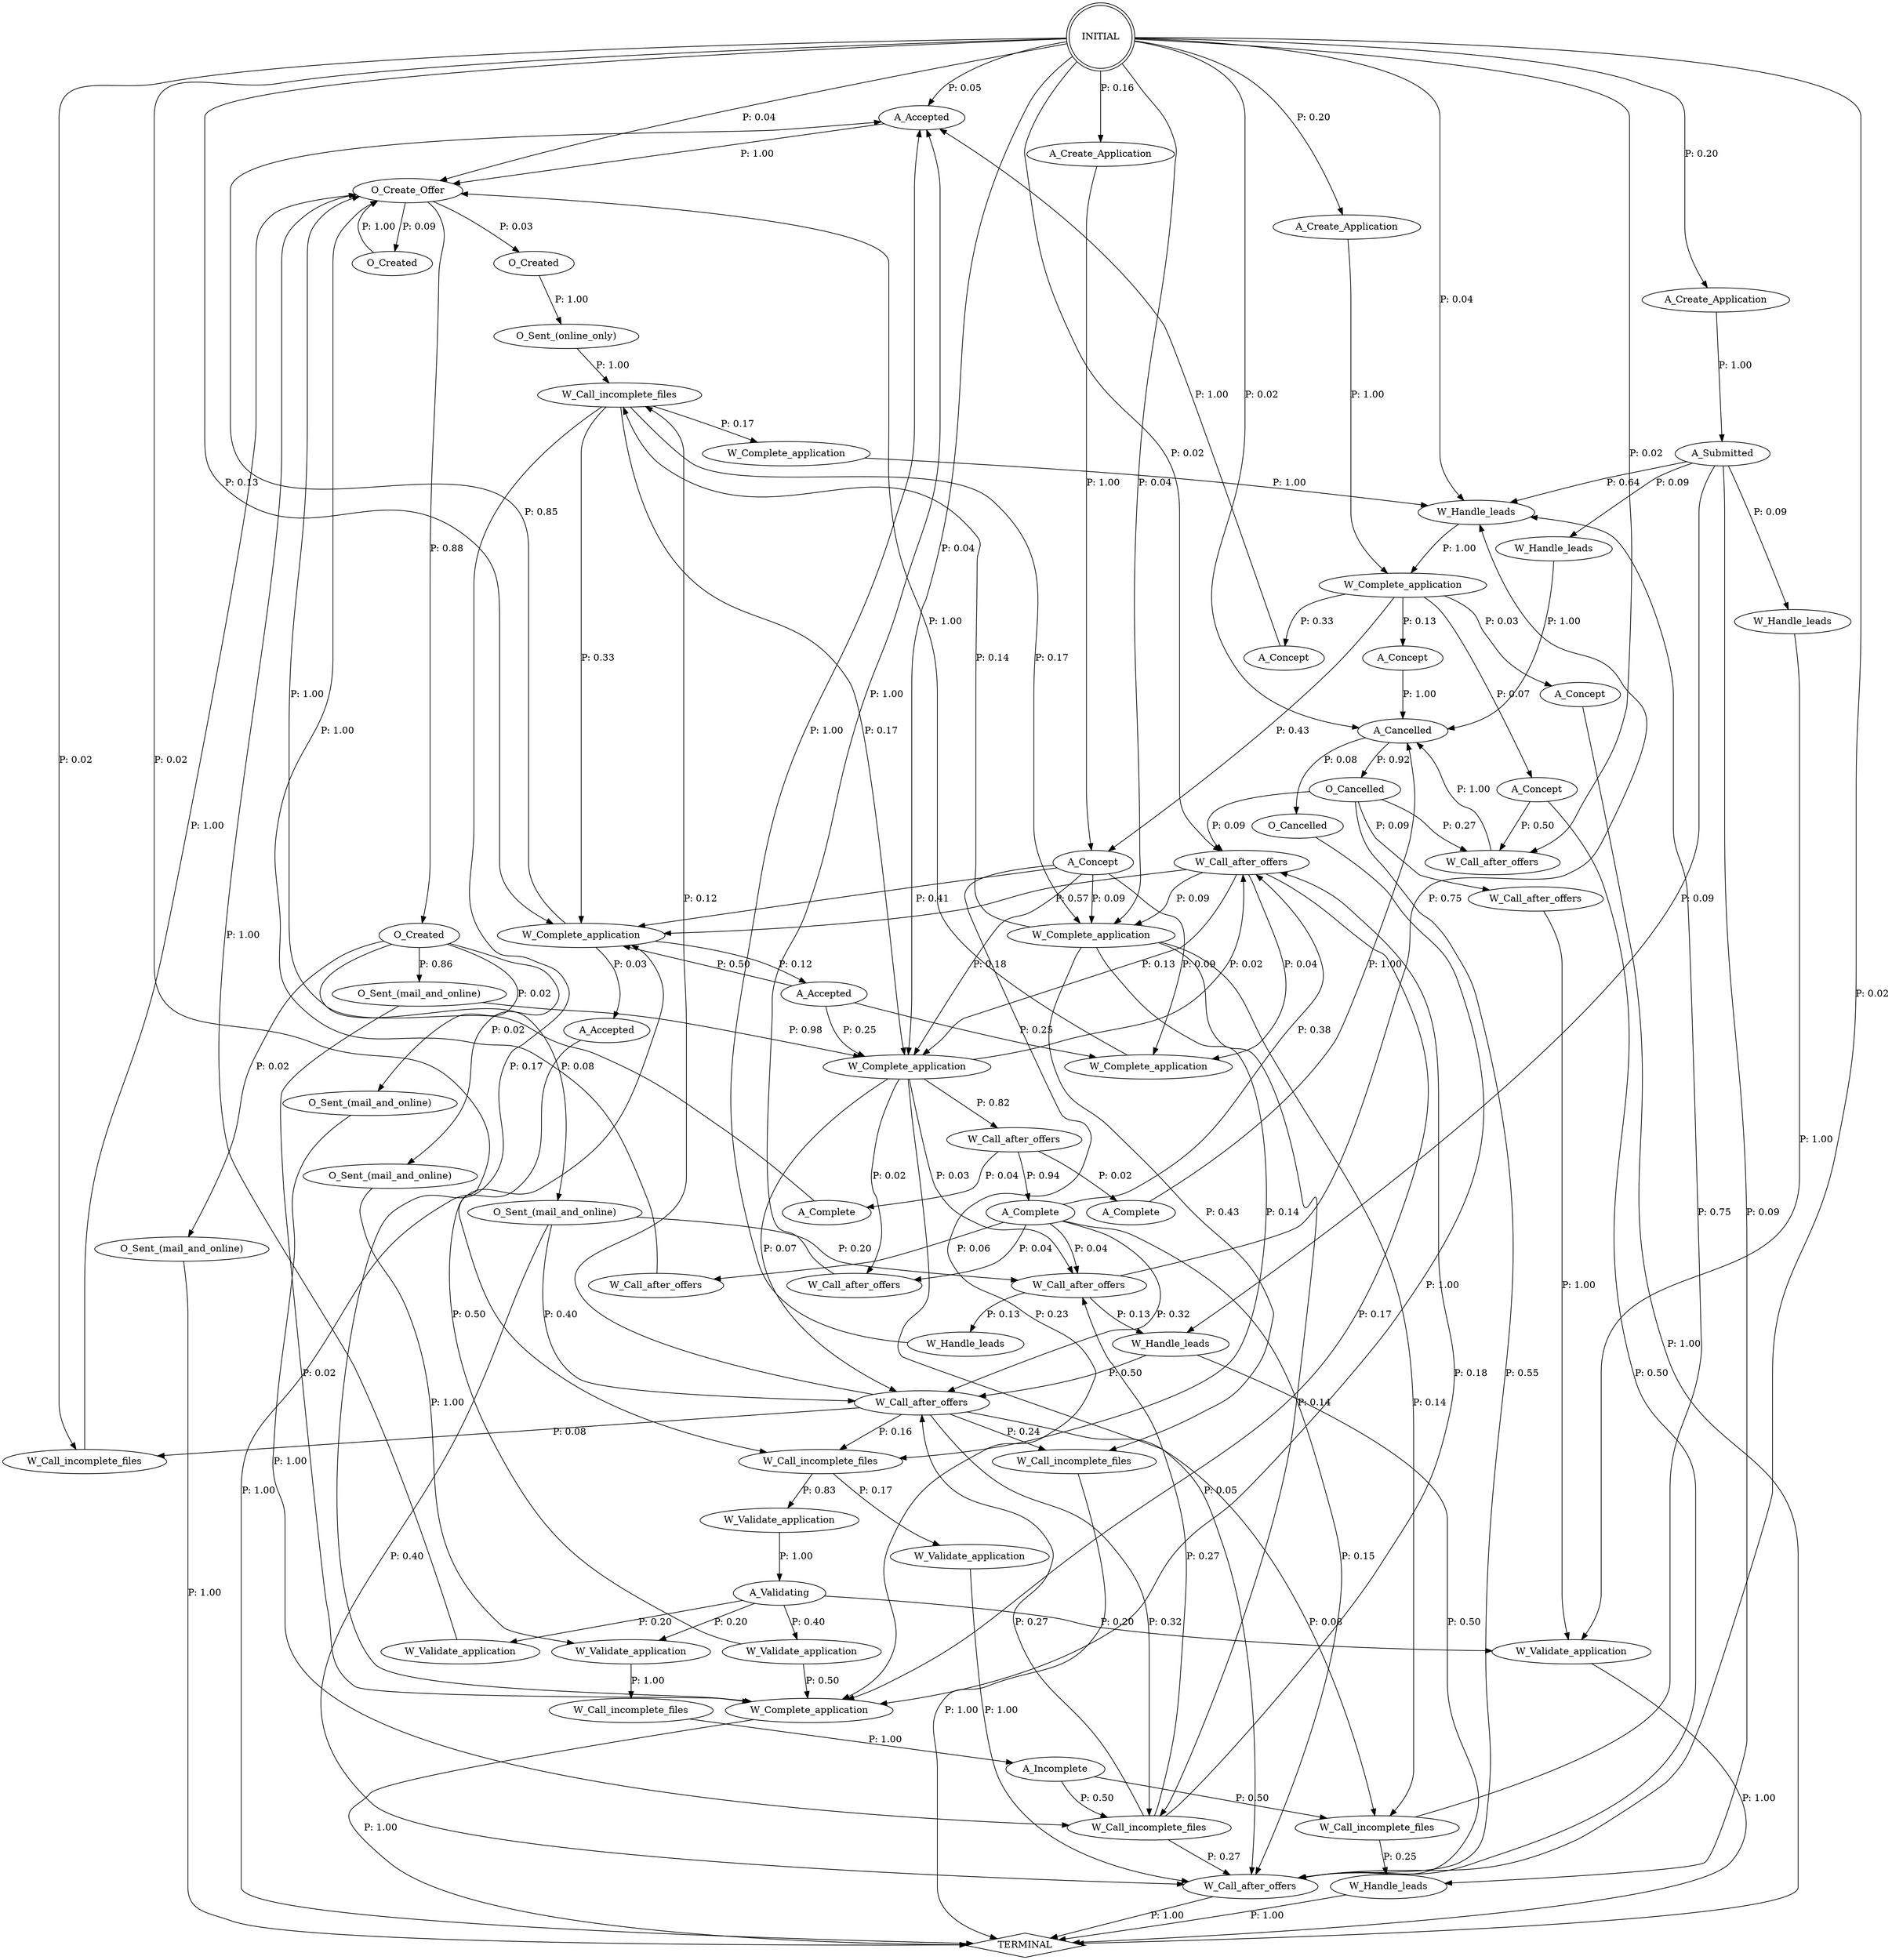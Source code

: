 digraph G {
  0 [label="A_Accepted"];
  1 [label="A_Accepted"];
  2 [label="A_Accepted"];
  3 [label="A_Cancelled"];
  4 [label="A_Complete"];
  5 [label="A_Complete"];
  6 [label="A_Complete"];
  7 [label="A_Concept"];
  8 [label="A_Concept"];
  9 [label="A_Concept"];
  10 [label="A_Concept"];
  11 [label="A_Concept"];
  12 [label="A_Create_Application"];
  13 [label="A_Create_Application"];
  14 [label="A_Create_Application"];
  15 [label="A_Incomplete"];
  16 [label="A_Submitted"];
  17 [label="A_Validating"];
  18 [label="O_Cancelled"];
  19 [label="O_Cancelled"];
  20 [label="O_Create_Offer"];
  21 [label="O_Created"];
  22 [label="O_Created"];
  23 [label="O_Created"];
  24 [label="O_Sent_(mail_and_online)"];
  25 [label="O_Sent_(mail_and_online)"];
  26 [label="O_Sent_(mail_and_online)"];
  27 [label="O_Sent_(mail_and_online)"];
  28 [label="O_Sent_(mail_and_online)"];
  29 [label="O_Sent_(online_only)"];
  30 [label="W_Call_after_offers"];
  31 [label="W_Call_after_offers"];
  32 [label="W_Call_after_offers"];
  33 [label="W_Call_after_offers"];
  34 [label="W_Call_after_offers"];
  35 [label="W_Call_after_offers"];
  36 [label="W_Call_after_offers"];
  37 [label="W_Call_after_offers"];
  38 [label="W_Call_after_offers"];
  39 [label="W_Call_incomplete_files"];
  40 [label="W_Call_incomplete_files"];
  41 [label="W_Call_incomplete_files"];
  42 [label="W_Call_incomplete_files"];
  43 [label="W_Call_incomplete_files"];
  44 [label="W_Call_incomplete_files"];
  45 [label="W_Call_incomplete_files"];
  46 [label="W_Complete_application"];
  47 [label="W_Complete_application"];
  48 [label="W_Complete_application"];
  49 [label="W_Complete_application"];
  50 [label="W_Complete_application"];
  51 [label="W_Complete_application"];
  52 [label="W_Complete_application"];
  53 [label="W_Handle_leads"];
  54 [label="W_Handle_leads"];
  55 [label="W_Handle_leads"];
  56 [label="W_Handle_leads"];
  57 [label="W_Handle_leads"];
  58 [label="W_Handle_leads"];
  59 [label="W_Validate_application"];
  60 [label="W_Validate_application"];
  61 [label="W_Validate_application"];
  62 [label="W_Validate_application"];
  63 [label="W_Validate_application"];
  64 [label="W_Validate_application"];
  65 [label="TERMINAL",shape=diamond];
  66 [label="INITIAL",shape=doublecircle];
0->20 [label="P: 1.00"];
1->65 [label="P: 1.00"];
2->52 [label="P: 0.25"];
2->46 [label="P: 0.25"];
2->49 [label="P: 0.50"];
3->18 [label="P: 0.08"];
3->19 [label="P: 0.92"];
4->3 [label="P: 1.00"];
5->20 [label="P: 1.00"];
6->36 [label="P: 0.04"];
6->30 [label="P: 0.04"];
6->32 [label="P: 0.06"];
6->34 [label="P: 0.15"];
6->38 [label="P: 0.32"];
6->37 [label="P: 0.38"];
7->0 [label="P: 1.00"];
8->3 [label="P: 1.00"];
9->65 [label="P: 1.00"];
10->34 [label="P: 0.50"];
10->31 [label="P: 0.50"];
11->51 [label="P: 0.09"];
11->46 [label="P: 0.09"];
11->52 [label="P: 0.18"];
11->48 [label="P: 0.23"];
11->49 [label="P: 0.41"];
12->11 [label="P: 1.00"];
13->16 [label="P: 1.00"];
14->50 [label="P: 1.00"];
15->42 [label="P: 0.50"];
15->44 [label="P: 0.50"];
16->54 [label="P: 0.09"];
16->58 [label="P: 0.09"];
16->57 [label="P: 0.09"];
16->56 [label="P: 0.09"];
16->55 [label="P: 0.64"];
17->60 [label="P: 0.20"];
17->62 [label="P: 0.20"];
17->63 [label="P: 0.20"];
17->64 [label="P: 0.40"];
18->48 [label="P: 1.00"];
19->37 [label="P: 0.09"];
19->33 [label="P: 0.09"];
19->31 [label="P: 0.27"];
19->34 [label="P: 0.55"];
20->22 [label="P: 0.03"];
20->21 [label="P: 0.09"];
20->23 [label="P: 0.88"];
21->20 [label="P: 1.00"];
22->29 [label="P: 1.00"];
23->25 [label="P: 0.02"];
23->26 [label="P: 0.02"];
23->24 [label="P: 0.02"];
23->28 [label="P: 0.08"];
23->27 [label="P: 0.86"];
24->44 [label="P: 1.00"];
25->62 [label="P: 1.00"];
26->65 [label="P: 1.00"];
27->48 [label="P: 0.02"];
27->52 [label="P: 0.98"];
28->36 [label="P: 0.20"];
28->34 [label="P: 0.40"];
28->38 [label="P: 0.40"];
29->45 [label="P: 1.00"];
30->0 [label="P: 1.00"];
31->3 [label="P: 1.00"];
32->20 [label="P: 1.00"];
33->63 [label="P: 1.00"];
34->65 [label="P: 1.00"];
35->4 [label="P: 0.02"];
35->5 [label="P: 0.04"];
35->6 [label="P: 0.94"];
36->58 [label="P: 0.13"];
36->53 [label="P: 0.13"];
36->55 [label="P: 0.75"];
37->46 [label="P: 0.04"];
37->51 [label="P: 0.09"];
37->52 [label="P: 0.13"];
37->48 [label="P: 0.17"];
37->49 [label="P: 0.57"];
38->42 [label="P: 0.08"];
38->40 [label="P: 0.08"];
38->45 [label="P: 0.12"];
38->43 [label="P: 0.16"];
38->41 [label="P: 0.24"];
38->44 [label="P: 0.32"];
39->15 [label="P: 1.00"];
40->20 [label="P: 1.00"];
41->65 [label="P: 1.00"];
42->57 [label="P: 0.25"];
42->55 [label="P: 0.75"];
43->61 [label="P: 0.17"];
43->59 [label="P: 0.83"];
44->37 [label="P: 0.18"];
44->34 [label="P: 0.27"];
44->38 [label="P: 0.27"];
44->36 [label="P: 0.27"];
45->48 [label="P: 0.17"];
45->51 [label="P: 0.17"];
45->47 [label="P: 0.17"];
45->52 [label="P: 0.17"];
45->49 [label="P: 0.33"];
46->20 [label="P: 1.00"];
47->55 [label="P: 1.00"];
48->65 [label="P: 1.00"];
49->1 [label="P: 0.03"];
49->2 [label="P: 0.12"];
49->0 [label="P: 0.85"];
50->9 [label="P: 0.03"];
50->10 [label="P: 0.07"];
50->8 [label="P: 0.13"];
50->7 [label="P: 0.33"];
50->11 [label="P: 0.43"];
51->45 [label="P: 0.14"];
51->42 [label="P: 0.14"];
51->43 [label="P: 0.14"];
51->44 [label="P: 0.14"];
51->41 [label="P: 0.43"];
52->37 [label="P: 0.02"];
52->30 [label="P: 0.02"];
52->36 [label="P: 0.03"];
52->34 [label="P: 0.05"];
52->38 [label="P: 0.07"];
52->35 [label="P: 0.82"];
53->0 [label="P: 1.00"];
54->3 [label="P: 1.00"];
55->50 [label="P: 1.00"];
56->63 [label="P: 1.00"];
57->65 [label="P: 1.00"];
58->34 [label="P: 0.50"];
58->38 [label="P: 0.50"];
59->17 [label="P: 1.00"];
60->20 [label="P: 1.00"];
61->34 [label="P: 1.00"];
62->39 [label="P: 1.00"];
63->65 [label="P: 1.00"];
64->48 [label="P: 0.50"];
64->49 [label="P: 0.50"];
66->0 [label="P: 0.05"];
66->3 [label="P: 0.02"];
66->12 [label="P: 0.16"];
66->13 [label="P: 0.20"];
66->14 [label="P: 0.20"];
66->20 [label="P: 0.04"];
66->34 [label="P: 0.02"];
66->31 [label="P: 0.02"];
66->37 [label="P: 0.02"];
66->40 [label="P: 0.02"];
66->43 [label="P: 0.02"];
66->51 [label="P: 0.04"];
66->52 [label="P: 0.04"];
66->49 [label="P: 0.13"];
66->55 [label="P: 0.04"];
}
